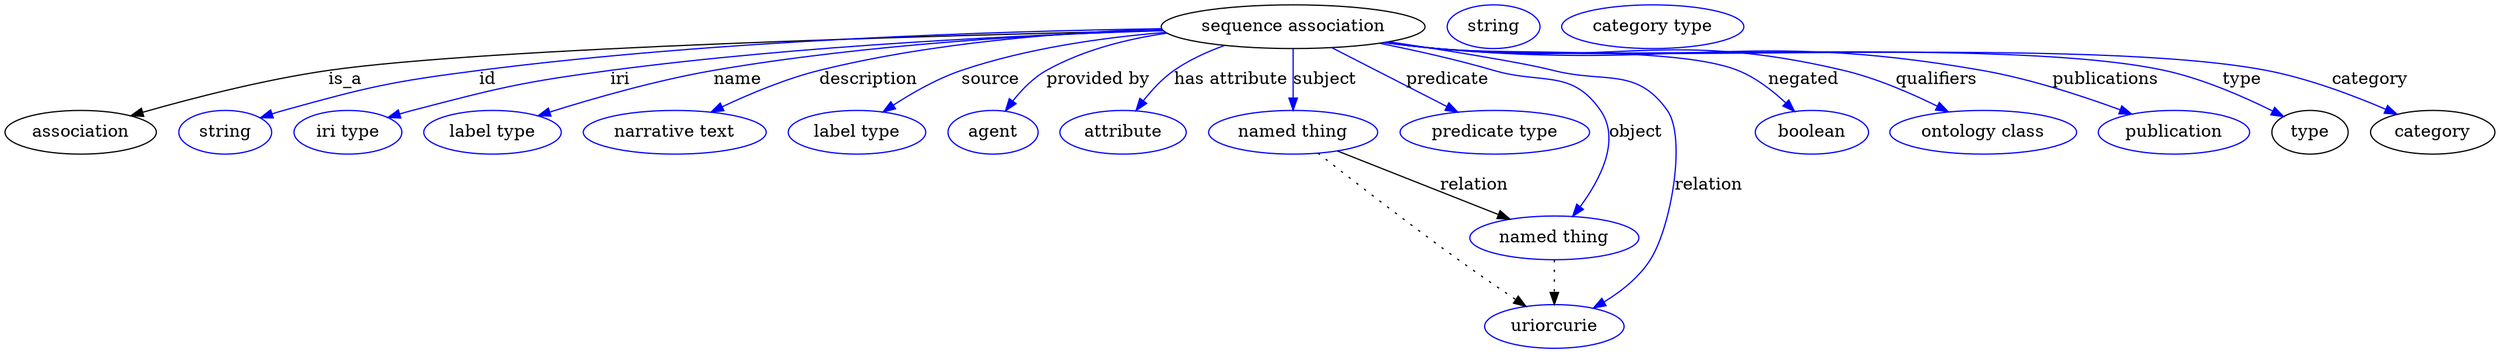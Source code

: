 digraph {
	graph [bb="0,0,1699,283"];
	node [label="\N"];
	"sequence association"	[height=0.5,
		label="sequence association",
		pos="871.05,265",
		width=2.347];
	association	[height=0.5,
		pos="50.046,178",
		width=1.3902];
	"sequence association" -> association	[label=is_a,
		lp="234.05,221.5",
		pos="e,83.977,191.3 787.74,261.86 638.03,257.61 329.2,246.97 223.05,229 178.16,221.4 128.36,206.27 93.758,194.63"];
	id	[color=blue,
		height=0.5,
		label=string,
		pos="149.05,178",
		width=0.84854];
	"sequence association" -> id	[color=blue,
		label=id,
		lp="333.55,221.5",
		pos="e,172.48,189.74 786.86,262.97 679.72,260.64 489.2,253.15 328.05,229 265.25,219.59 249.37,215.82 189.05,196 186.66,195.22 184.22,\
194.35 181.78,193.44",
		style=solid];
	iri	[color=blue,
		height=0.5,
		label="iri type",
		pos="234.05,178",
		width=1.011];
	"sequence association" -> iri	[color=blue,
		label=iri,
		lp="422.55,221.5",
		pos="e,261.6,189.77 787.97,261.63 696.39,258.08 544.96,249.46 416.05,229 354.62,219.25 339.54,214.14 280.05,196 277.13,195.11 274.12,\
194.14 271.12,193.12",
		style=solid];
	name	[color=blue,
		height=0.5,
		label="label type",
		pos="334.05,178",
		width=1.2638];
	"sequence association" -> name	[color=blue,
		label=name,
		lp="503.55,221.5",
		pos="e,365.05,191.33 787.71,261.73 709.6,258.34 589.91,249.92 488.05,229 448.66,220.91 405.22,206.26 374.54,194.89",
		style=solid];
	description	[color=blue,
		height=0.5,
		label="narrative text",
		pos="455.05,178",
		width=1.6068];
	"sequence association" -> description	[color=blue,
		label=description,
		lp="592.55,221.5",
		pos="e,481.38,194.26 787.67,261.85 724.67,258.49 636.61,250.04 562.05,229 537.06,221.95 510.62,209.64 490.27,199.01",
		style=solid];
	source	[color=blue,
		height=0.5,
		label="label type",
		pos="576.05,178",
		width=1.2638];
	"sequence association" -> source	[color=blue,
		label=source,
		lp="675.05,221.5",
		pos="e,595.86,194.32 792.14,258.51 750.9,253.81 700.16,245.11 657.05,229 638.28,221.99 619.13,210.41 604.16,200.16",
		style=solid];
	"provided by"	[color=blue,
		height=0.5,
		label=agent,
		pos="669.05,178",
		width=0.83048];
	"sequence association" -> "provided by"	[color=blue,
		label="provided by",
		lp="748.05,221.5",
		pos="e,679.66,194.93 796.22,256.62 769.31,251.6 739.56,243.16 715.05,229 703.83,222.52 693.77,212.4 685.94,202.95",
		style=solid];
	"has attribute"	[color=blue,
		height=0.5,
		label=attribute,
		pos="757.05,178",
		width=1.1193];
	"sequence association" -> "has attribute"	[color=blue,
		label="has attribute",
		lp="833.55,221.5",
		pos="e,768.42,195.37 833.27,248.85 822.02,243.44 810.04,236.74 800.05,229 790.72,221.77 781.93,212.26 774.76,203.47",
		style=solid];
	subject	[color=blue,
		height=0.5,
		label="named thing",
		pos="871.05,178",
		width=1.5346];
	"sequence association" -> subject	[color=blue,
		label=subject,
		lp="890.55,221.5",
		pos="e,871.05,196.18 871.05,246.8 871.05,235.16 871.05,219.55 871.05,206.24",
		style=solid];
	predicate	[color=blue,
		height=0.5,
		label="predicate type",
		pos="1005,178",
		width=1.679];
	"sequence association" -> predicate	[color=blue,
		label=predicate,
		lp="972.05,221.5",
		pos="e,980.53,194.55 896.57,247.81 917.98,234.23 948.71,214.74 972,199.96",
		style=solid];
	object	[color=blue,
		height=0.5,
		label="named thing",
		pos="1049,91",
		width=1.5346];
	"sequence association" -> object	[color=blue,
		label=object,
		lp="1099,178",
		pos="e,1060.5,108.82 931.54,252.36 985.46,240.54 1058.2,220.51 1074,196 1089.4,172.24 1077.6,139.96 1065.6,117.69",
		style=solid];
	relation	[color=blue,
		height=0.5,
		label=uriorcurie,
		pos="1049,18",
		width=1.2638];
	"sequence association" -> relation	[color=blue,
		label=relation,
		lp="1149,134.5",
		pos="e,1074,33.154 932.97,252.58 979.81,243.82 1037.9,232.62 1049,229 1082.1,218.23 1101.3,225.34 1120,196 1131.7,177.75 1130.7,107.23 \
1113,73 1106.1,59.477 1094.1,47.988 1082.4,39.13",
		style=solid];
	negated	[color=blue,
		height=0.5,
		label=boolean,
		pos="1229,178",
		width=1.0652];
	"sequence association" -> negated	[color=blue,
		label=negated,
		lp="1220.5,221.5",
		pos="e,1216.9,195.55 930.94,252.17 941.93,250.26 953.31,248.43 964.05,247 1011.1,240.72 1133.8,248.59 1177,229 1189.8,223.21 1201.4,212.91 \
1210.3,203.16",
		style=solid];
	qualifiers	[color=blue,
		height=0.5,
		label="ontology class",
		pos="1347,178",
		width=1.7151];
	"sequence association" -> qualifiers	[color=blue,
		label=qualifiers,
		lp="1309.5,221.5",
		pos="e,1322.4,194.67 930.42,252.08 941.56,250.14 953.13,248.34 964.05,247 1088.7,231.68 1124.7,261.49 1246,229 1269.8,222.65 1294.5,210.51 \
1313.5,199.79",
		style=solid];
	publications	[color=blue,
		height=0.5,
		label=publication,
		pos="1477,178",
		width=1.3902];
	"sequence association" -> publications	[color=blue,
		label=publications,
		lp="1423.5,221.5",
		pos="e,1447.6,192.58 929.91,252.02 941.2,250.07 952.96,248.27 964.05,247 1129.8,227.96 1175.4,261.79 1339,229 1373.5,222.09 1411,208.09 \
1438.1,196.66",
		style=solid];
	type	[height=0.5,
		pos="1572,178",
		width=0.75];
	"sequence association" -> type	[color=blue,
		label=type,
		lp="1518,221.5",
		pos="e,1552.4,190.73 929.89,251.92 941.19,249.97 952.95,248.21 964.05,247 1073.9,235.03 1353.3,253.7 1461,229 1490.5,222.25 1521.6,207.47 \
1543.4,195.71",
		style=solid];
	category	[height=0.5,
		pos="1658,178",
		width=1.1374];
	"sequence association" -> category	[color=blue,
		label=category,
		lp="1607.5,221.5",
		pos="e,1632.8,192.28 929.39,251.96 940.84,249.99 952.78,248.2 964.05,247 1090.1,233.57 1410,255.1 1534,229 1565.5,222.37 1599.3,208.27 \
1623.6,196.72",
		style=solid];
	subject -> object	[label=relation,
		lp="992.05,134.5",
		pos="e,1019.2,106.27 900.84,162.77 930.74,148.49 976.97,126.42 1009.8,110.72"];
	subject -> relation	[pos="e,1030.1,34.642 888.63,160.57 910.85,139.89 950.41,103.39 985.05,73 997.09,62.43 1010.6,50.949 1022.1,41.303",
		style=dotted];
	object -> relation	[pos="e,1049,36.029 1049,72.813 1049,64.789 1049,55.047 1049,46.069",
		style=dotted];
	association_type	[color=blue,
		height=0.5,
		label=string,
		pos="1004,265",
		width=0.84854];
	association_category	[color=blue,
		height=0.5,
		label="category type",
		pos="1111,265",
		width=1.6249];
}
